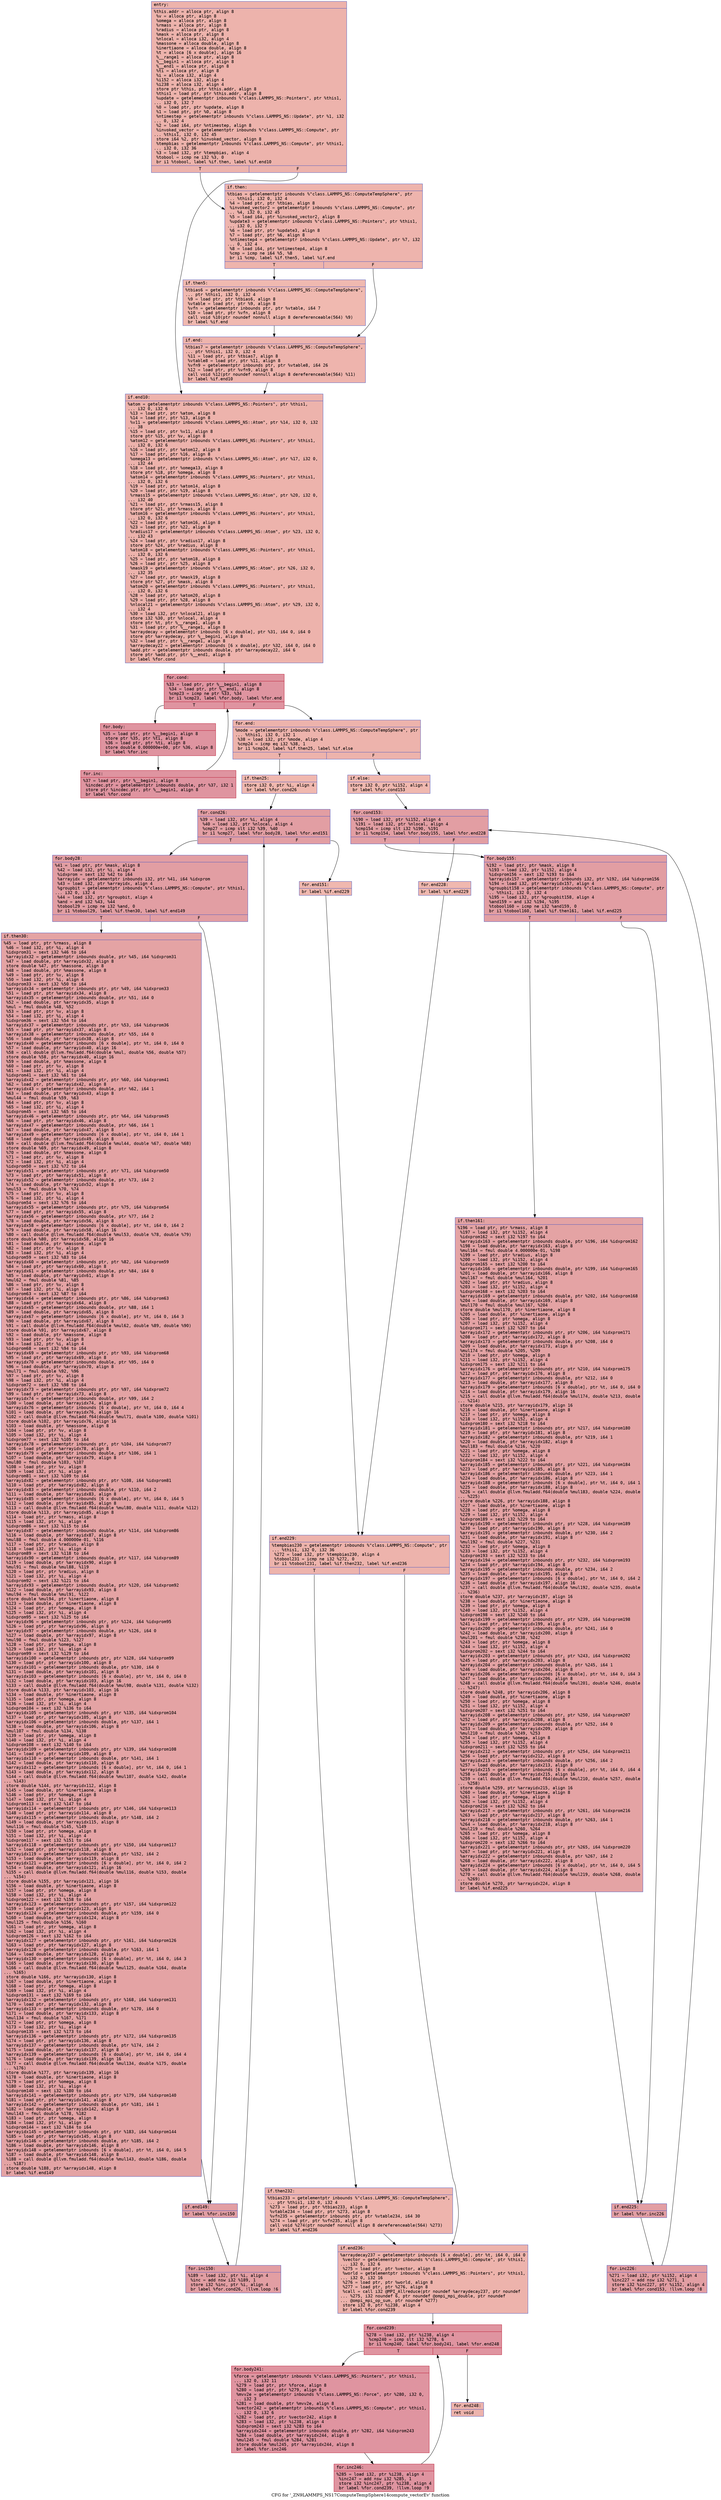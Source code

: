 digraph "CFG for '_ZN9LAMMPS_NS17ComputeTempSphere14compute_vectorEv' function" {
	label="CFG for '_ZN9LAMMPS_NS17ComputeTempSphere14compute_vectorEv' function";

	Node0x55f2e4040130 [shape=record,color="#3d50c3ff", style=filled, fillcolor="#d6524470" fontname="Courier",label="{entry:\l|  %this.addr = alloca ptr, align 8\l  %v = alloca ptr, align 8\l  %omega = alloca ptr, align 8\l  %rmass = alloca ptr, align 8\l  %radius = alloca ptr, align 8\l  %mask = alloca ptr, align 8\l  %nlocal = alloca i32, align 4\l  %massone = alloca double, align 8\l  %inertiaone = alloca double, align 8\l  %t = alloca [6 x double], align 16\l  %__range1 = alloca ptr, align 8\l  %__begin1 = alloca ptr, align 8\l  %__end1 = alloca ptr, align 8\l  %ti = alloca ptr, align 8\l  %i = alloca i32, align 4\l  %i152 = alloca i32, align 4\l  %i238 = alloca i32, align 4\l  store ptr %this, ptr %this.addr, align 8\l  %this1 = load ptr, ptr %this.addr, align 8\l  %update = getelementptr inbounds %\"class.LAMMPS_NS::Pointers\", ptr %this1,\l... i32 0, i32 7\l  %0 = load ptr, ptr %update, align 8\l  %1 = load ptr, ptr %0, align 8\l  %ntimestep = getelementptr inbounds %\"class.LAMMPS_NS::Update\", ptr %1, i32\l... 0, i32 4\l  %2 = load i64, ptr %ntimestep, align 8\l  %invoked_vector = getelementptr inbounds %\"class.LAMMPS_NS::Compute\", ptr\l... %this1, i32 0, i32 45\l  store i64 %2, ptr %invoked_vector, align 8\l  %tempbias = getelementptr inbounds %\"class.LAMMPS_NS::Compute\", ptr %this1,\l... i32 0, i32 36\l  %3 = load i32, ptr %tempbias, align 4\l  %tobool = icmp ne i32 %3, 0\l  br i1 %tobool, label %if.then, label %if.end10\l|{<s0>T|<s1>F}}"];
	Node0x55f2e4040130:s0 -> Node0x55f2e40407f0[tooltip="entry -> if.then\nProbability 62.50%" ];
	Node0x55f2e4040130:s1 -> Node0x55f2e4040860[tooltip="entry -> if.end10\nProbability 37.50%" ];
	Node0x55f2e40407f0 [shape=record,color="#3d50c3ff", style=filled, fillcolor="#d8564670" fontname="Courier",label="{if.then:\l|  %tbias = getelementptr inbounds %\"class.LAMMPS_NS::ComputeTempSphere\", ptr\l... %this1, i32 0, i32 4\l  %4 = load ptr, ptr %tbias, align 8\l  %invoked_vector2 = getelementptr inbounds %\"class.LAMMPS_NS::Compute\", ptr\l... %4, i32 0, i32 45\l  %5 = load i64, ptr %invoked_vector2, align 8\l  %update3 = getelementptr inbounds %\"class.LAMMPS_NS::Pointers\", ptr %this1,\l... i32 0, i32 7\l  %6 = load ptr, ptr %update3, align 8\l  %7 = load ptr, ptr %6, align 8\l  %ntimestep4 = getelementptr inbounds %\"class.LAMMPS_NS::Update\", ptr %7, i32\l... 0, i32 4\l  %8 = load i64, ptr %ntimestep4, align 8\l  %cmp = icmp ne i64 %5, %8\l  br i1 %cmp, label %if.then5, label %if.end\l|{<s0>T|<s1>F}}"];
	Node0x55f2e40407f0:s0 -> Node0x55f2e404f700[tooltip="if.then -> if.then5\nProbability 50.00%" ];
	Node0x55f2e40407f0:s1 -> Node0x55f2e404f780[tooltip="if.then -> if.end\nProbability 50.00%" ];
	Node0x55f2e404f700 [shape=record,color="#3d50c3ff", style=filled, fillcolor="#de614d70" fontname="Courier",label="{if.then5:\l|  %tbias6 = getelementptr inbounds %\"class.LAMMPS_NS::ComputeTempSphere\",\l... ptr %this1, i32 0, i32 4\l  %9 = load ptr, ptr %tbias6, align 8\l  %vtable = load ptr, ptr %9, align 8\l  %vfn = getelementptr inbounds ptr, ptr %vtable, i64 7\l  %10 = load ptr, ptr %vfn, align 8\l  call void %10(ptr noundef nonnull align 8 dereferenceable(564) %9)\l  br label %if.end\l}"];
	Node0x55f2e404f700 -> Node0x55f2e404f780[tooltip="if.then5 -> if.end\nProbability 100.00%" ];
	Node0x55f2e404f780 [shape=record,color="#3d50c3ff", style=filled, fillcolor="#d8564670" fontname="Courier",label="{if.end:\l|  %tbias7 = getelementptr inbounds %\"class.LAMMPS_NS::ComputeTempSphere\",\l... ptr %this1, i32 0, i32 4\l  %11 = load ptr, ptr %tbias7, align 8\l  %vtable8 = load ptr, ptr %11, align 8\l  %vfn9 = getelementptr inbounds ptr, ptr %vtable8, i64 26\l  %12 = load ptr, ptr %vfn9, align 8\l  call void %12(ptr noundef nonnull align 8 dereferenceable(564) %11)\l  br label %if.end10\l}"];
	Node0x55f2e404f780 -> Node0x55f2e4040860[tooltip="if.end -> if.end10\nProbability 100.00%" ];
	Node0x55f2e4040860 [shape=record,color="#3d50c3ff", style=filled, fillcolor="#d6524470" fontname="Courier",label="{if.end10:\l|  %atom = getelementptr inbounds %\"class.LAMMPS_NS::Pointers\", ptr %this1,\l... i32 0, i32 6\l  %13 = load ptr, ptr %atom, align 8\l  %14 = load ptr, ptr %13, align 8\l  %v11 = getelementptr inbounds %\"class.LAMMPS_NS::Atom\", ptr %14, i32 0, i32\l... 38\l  %15 = load ptr, ptr %v11, align 8\l  store ptr %15, ptr %v, align 8\l  %atom12 = getelementptr inbounds %\"class.LAMMPS_NS::Pointers\", ptr %this1,\l... i32 0, i32 6\l  %16 = load ptr, ptr %atom12, align 8\l  %17 = load ptr, ptr %16, align 8\l  %omega13 = getelementptr inbounds %\"class.LAMMPS_NS::Atom\", ptr %17, i32 0,\l... i32 44\l  %18 = load ptr, ptr %omega13, align 8\l  store ptr %18, ptr %omega, align 8\l  %atom14 = getelementptr inbounds %\"class.LAMMPS_NS::Pointers\", ptr %this1,\l... i32 0, i32 6\l  %19 = load ptr, ptr %atom14, align 8\l  %20 = load ptr, ptr %19, align 8\l  %rmass15 = getelementptr inbounds %\"class.LAMMPS_NS::Atom\", ptr %20, i32 0,\l... i32 40\l  %21 = load ptr, ptr %rmass15, align 8\l  store ptr %21, ptr %rmass, align 8\l  %atom16 = getelementptr inbounds %\"class.LAMMPS_NS::Pointers\", ptr %this1,\l... i32 0, i32 6\l  %22 = load ptr, ptr %atom16, align 8\l  %23 = load ptr, ptr %22, align 8\l  %radius17 = getelementptr inbounds %\"class.LAMMPS_NS::Atom\", ptr %23, i32 0,\l... i32 43\l  %24 = load ptr, ptr %radius17, align 8\l  store ptr %24, ptr %radius, align 8\l  %atom18 = getelementptr inbounds %\"class.LAMMPS_NS::Pointers\", ptr %this1,\l... i32 0, i32 6\l  %25 = load ptr, ptr %atom18, align 8\l  %26 = load ptr, ptr %25, align 8\l  %mask19 = getelementptr inbounds %\"class.LAMMPS_NS::Atom\", ptr %26, i32 0,\l... i32 35\l  %27 = load ptr, ptr %mask19, align 8\l  store ptr %27, ptr %mask, align 8\l  %atom20 = getelementptr inbounds %\"class.LAMMPS_NS::Pointers\", ptr %this1,\l... i32 0, i32 6\l  %28 = load ptr, ptr %atom20, align 8\l  %29 = load ptr, ptr %28, align 8\l  %nlocal21 = getelementptr inbounds %\"class.LAMMPS_NS::Atom\", ptr %29, i32 0,\l... i32 4\l  %30 = load i32, ptr %nlocal21, align 8\l  store i32 %30, ptr %nlocal, align 4\l  store ptr %t, ptr %__range1, align 8\l  %31 = load ptr, ptr %__range1, align 8\l  %arraydecay = getelementptr inbounds [6 x double], ptr %31, i64 0, i64 0\l  store ptr %arraydecay, ptr %__begin1, align 8\l  %32 = load ptr, ptr %__range1, align 8\l  %arraydecay22 = getelementptr inbounds [6 x double], ptr %32, i64 0, i64 0\l  %add.ptr = getelementptr inbounds double, ptr %arraydecay22, i64 6\l  store ptr %add.ptr, ptr %__end1, align 8\l  br label %for.cond\l}"];
	Node0x55f2e4040860 -> Node0x55f2e40521f0[tooltip="if.end10 -> for.cond\nProbability 100.00%" ];
	Node0x55f2e40521f0 [shape=record,color="#b70d28ff", style=filled, fillcolor="#b70d2870" fontname="Courier",label="{for.cond:\l|  %33 = load ptr, ptr %__begin1, align 8\l  %34 = load ptr, ptr %__end1, align 8\l  %cmp23 = icmp ne ptr %33, %34\l  br i1 %cmp23, label %for.body, label %for.end\l|{<s0>T|<s1>F}}"];
	Node0x55f2e40521f0:s0 -> Node0x55f2e4052490[tooltip="for.cond -> for.body\nProbability 96.88%" ];
	Node0x55f2e40521f0:s1 -> Node0x55f2e4052510[tooltip="for.cond -> for.end\nProbability 3.12%" ];
	Node0x55f2e4052490 [shape=record,color="#b70d28ff", style=filled, fillcolor="#b70d2870" fontname="Courier",label="{for.body:\l|  %35 = load ptr, ptr %__begin1, align 8\l  store ptr %35, ptr %ti, align 8\l  %36 = load ptr, ptr %ti, align 8\l  store double 0.000000e+00, ptr %36, align 8\l  br label %for.inc\l}"];
	Node0x55f2e4052490 -> Node0x55f2e4052870[tooltip="for.body -> for.inc\nProbability 100.00%" ];
	Node0x55f2e4052870 [shape=record,color="#b70d28ff", style=filled, fillcolor="#b70d2870" fontname="Courier",label="{for.inc:\l|  %37 = load ptr, ptr %__begin1, align 8\l  %incdec.ptr = getelementptr inbounds double, ptr %37, i32 1\l  store ptr %incdec.ptr, ptr %__begin1, align 8\l  br label %for.cond\l}"];
	Node0x55f2e4052870 -> Node0x55f2e40521f0[tooltip="for.inc -> for.cond\nProbability 100.00%" ];
	Node0x55f2e4052510 [shape=record,color="#3d50c3ff", style=filled, fillcolor="#d6524470" fontname="Courier",label="{for.end:\l|  %mode = getelementptr inbounds %\"class.LAMMPS_NS::ComputeTempSphere\", ptr\l... %this1, i32 0, i32 1\l  %38 = load i32, ptr %mode, align 4\l  %cmp24 = icmp eq i32 %38, 1\l  br i1 %cmp24, label %if.then25, label %if.else\l|{<s0>T|<s1>F}}"];
	Node0x55f2e4052510:s0 -> Node0x55f2e4052dc0[tooltip="for.end -> if.then25\nProbability 50.00%" ];
	Node0x55f2e4052510:s1 -> Node0x55f2e4052e40[tooltip="for.end -> if.else\nProbability 50.00%" ];
	Node0x55f2e4052dc0 [shape=record,color="#3d50c3ff", style=filled, fillcolor="#dc5d4a70" fontname="Courier",label="{if.then25:\l|  store i32 0, ptr %i, align 4\l  br label %for.cond26\l}"];
	Node0x55f2e4052dc0 -> Node0x55f2e4053000[tooltip="if.then25 -> for.cond26\nProbability 100.00%" ];
	Node0x55f2e4053000 [shape=record,color="#3d50c3ff", style=filled, fillcolor="#be242e70" fontname="Courier",label="{for.cond26:\l|  %39 = load i32, ptr %i, align 4\l  %40 = load i32, ptr %nlocal, align 4\l  %cmp27 = icmp slt i32 %39, %40\l  br i1 %cmp27, label %for.body28, label %for.end151\l|{<s0>T|<s1>F}}"];
	Node0x55f2e4053000:s0 -> Node0x55f2e40532a0[tooltip="for.cond26 -> for.body28\nProbability 96.88%" ];
	Node0x55f2e4053000:s1 -> Node0x55f2e4053320[tooltip="for.cond26 -> for.end151\nProbability 3.12%" ];
	Node0x55f2e40532a0 [shape=record,color="#3d50c3ff", style=filled, fillcolor="#be242e70" fontname="Courier",label="{for.body28:\l|  %41 = load ptr, ptr %mask, align 8\l  %42 = load i32, ptr %i, align 4\l  %idxprom = sext i32 %42 to i64\l  %arrayidx = getelementptr inbounds i32, ptr %41, i64 %idxprom\l  %43 = load i32, ptr %arrayidx, align 4\l  %groupbit = getelementptr inbounds %\"class.LAMMPS_NS::Compute\", ptr %this1,\l... i32 0, i32 4\l  %44 = load i32, ptr %groupbit, align 4\l  %and = and i32 %43, %44\l  %tobool29 = icmp ne i32 %and, 0\l  br i1 %tobool29, label %if.then30, label %if.end149\l|{<s0>T|<s1>F}}"];
	Node0x55f2e40532a0:s0 -> Node0x55f2e4053a10[tooltip="for.body28 -> if.then30\nProbability 62.50%" ];
	Node0x55f2e40532a0:s1 -> Node0x55f2e4053a90[tooltip="for.body28 -> if.end149\nProbability 37.50%" ];
	Node0x55f2e4053a10 [shape=record,color="#3d50c3ff", style=filled, fillcolor="#c32e3170" fontname="Courier",label="{if.then30:\l|  %45 = load ptr, ptr %rmass, align 8\l  %46 = load i32, ptr %i, align 4\l  %idxprom31 = sext i32 %46 to i64\l  %arrayidx32 = getelementptr inbounds double, ptr %45, i64 %idxprom31\l  %47 = load double, ptr %arrayidx32, align 8\l  store double %47, ptr %massone, align 8\l  %48 = load double, ptr %massone, align 8\l  %49 = load ptr, ptr %v, align 8\l  %50 = load i32, ptr %i, align 4\l  %idxprom33 = sext i32 %50 to i64\l  %arrayidx34 = getelementptr inbounds ptr, ptr %49, i64 %idxprom33\l  %51 = load ptr, ptr %arrayidx34, align 8\l  %arrayidx35 = getelementptr inbounds double, ptr %51, i64 0\l  %52 = load double, ptr %arrayidx35, align 8\l  %mul = fmul double %48, %52\l  %53 = load ptr, ptr %v, align 8\l  %54 = load i32, ptr %i, align 4\l  %idxprom36 = sext i32 %54 to i64\l  %arrayidx37 = getelementptr inbounds ptr, ptr %53, i64 %idxprom36\l  %55 = load ptr, ptr %arrayidx37, align 8\l  %arrayidx38 = getelementptr inbounds double, ptr %55, i64 0\l  %56 = load double, ptr %arrayidx38, align 8\l  %arrayidx40 = getelementptr inbounds [6 x double], ptr %t, i64 0, i64 0\l  %57 = load double, ptr %arrayidx40, align 16\l  %58 = call double @llvm.fmuladd.f64(double %mul, double %56, double %57)\l  store double %58, ptr %arrayidx40, align 16\l  %59 = load double, ptr %massone, align 8\l  %60 = load ptr, ptr %v, align 8\l  %61 = load i32, ptr %i, align 4\l  %idxprom41 = sext i32 %61 to i64\l  %arrayidx42 = getelementptr inbounds ptr, ptr %60, i64 %idxprom41\l  %62 = load ptr, ptr %arrayidx42, align 8\l  %arrayidx43 = getelementptr inbounds double, ptr %62, i64 1\l  %63 = load double, ptr %arrayidx43, align 8\l  %mul44 = fmul double %59, %63\l  %64 = load ptr, ptr %v, align 8\l  %65 = load i32, ptr %i, align 4\l  %idxprom45 = sext i32 %65 to i64\l  %arrayidx46 = getelementptr inbounds ptr, ptr %64, i64 %idxprom45\l  %66 = load ptr, ptr %arrayidx46, align 8\l  %arrayidx47 = getelementptr inbounds double, ptr %66, i64 1\l  %67 = load double, ptr %arrayidx47, align 8\l  %arrayidx49 = getelementptr inbounds [6 x double], ptr %t, i64 0, i64 1\l  %68 = load double, ptr %arrayidx49, align 8\l  %69 = call double @llvm.fmuladd.f64(double %mul44, double %67, double %68)\l  store double %69, ptr %arrayidx49, align 8\l  %70 = load double, ptr %massone, align 8\l  %71 = load ptr, ptr %v, align 8\l  %72 = load i32, ptr %i, align 4\l  %idxprom50 = sext i32 %72 to i64\l  %arrayidx51 = getelementptr inbounds ptr, ptr %71, i64 %idxprom50\l  %73 = load ptr, ptr %arrayidx51, align 8\l  %arrayidx52 = getelementptr inbounds double, ptr %73, i64 2\l  %74 = load double, ptr %arrayidx52, align 8\l  %mul53 = fmul double %70, %74\l  %75 = load ptr, ptr %v, align 8\l  %76 = load i32, ptr %i, align 4\l  %idxprom54 = sext i32 %76 to i64\l  %arrayidx55 = getelementptr inbounds ptr, ptr %75, i64 %idxprom54\l  %77 = load ptr, ptr %arrayidx55, align 8\l  %arrayidx56 = getelementptr inbounds double, ptr %77, i64 2\l  %78 = load double, ptr %arrayidx56, align 8\l  %arrayidx58 = getelementptr inbounds [6 x double], ptr %t, i64 0, i64 2\l  %79 = load double, ptr %arrayidx58, align 16\l  %80 = call double @llvm.fmuladd.f64(double %mul53, double %78, double %79)\l  store double %80, ptr %arrayidx58, align 16\l  %81 = load double, ptr %massone, align 8\l  %82 = load ptr, ptr %v, align 8\l  %83 = load i32, ptr %i, align 4\l  %idxprom59 = sext i32 %83 to i64\l  %arrayidx60 = getelementptr inbounds ptr, ptr %82, i64 %idxprom59\l  %84 = load ptr, ptr %arrayidx60, align 8\l  %arrayidx61 = getelementptr inbounds double, ptr %84, i64 0\l  %85 = load double, ptr %arrayidx61, align 8\l  %mul62 = fmul double %81, %85\l  %86 = load ptr, ptr %v, align 8\l  %87 = load i32, ptr %i, align 4\l  %idxprom63 = sext i32 %87 to i64\l  %arrayidx64 = getelementptr inbounds ptr, ptr %86, i64 %idxprom63\l  %88 = load ptr, ptr %arrayidx64, align 8\l  %arrayidx65 = getelementptr inbounds double, ptr %88, i64 1\l  %89 = load double, ptr %arrayidx65, align 8\l  %arrayidx67 = getelementptr inbounds [6 x double], ptr %t, i64 0, i64 3\l  %90 = load double, ptr %arrayidx67, align 8\l  %91 = call double @llvm.fmuladd.f64(double %mul62, double %89, double %90)\l  store double %91, ptr %arrayidx67, align 8\l  %92 = load double, ptr %massone, align 8\l  %93 = load ptr, ptr %v, align 8\l  %94 = load i32, ptr %i, align 4\l  %idxprom68 = sext i32 %94 to i64\l  %arrayidx69 = getelementptr inbounds ptr, ptr %93, i64 %idxprom68\l  %95 = load ptr, ptr %arrayidx69, align 8\l  %arrayidx70 = getelementptr inbounds double, ptr %95, i64 0\l  %96 = load double, ptr %arrayidx70, align 8\l  %mul71 = fmul double %92, %96\l  %97 = load ptr, ptr %v, align 8\l  %98 = load i32, ptr %i, align 4\l  %idxprom72 = sext i32 %98 to i64\l  %arrayidx73 = getelementptr inbounds ptr, ptr %97, i64 %idxprom72\l  %99 = load ptr, ptr %arrayidx73, align 8\l  %arrayidx74 = getelementptr inbounds double, ptr %99, i64 2\l  %100 = load double, ptr %arrayidx74, align 8\l  %arrayidx76 = getelementptr inbounds [6 x double], ptr %t, i64 0, i64 4\l  %101 = load double, ptr %arrayidx76, align 16\l  %102 = call double @llvm.fmuladd.f64(double %mul71, double %100, double %101)\l  store double %102, ptr %arrayidx76, align 16\l  %103 = load double, ptr %massone, align 8\l  %104 = load ptr, ptr %v, align 8\l  %105 = load i32, ptr %i, align 4\l  %idxprom77 = sext i32 %105 to i64\l  %arrayidx78 = getelementptr inbounds ptr, ptr %104, i64 %idxprom77\l  %106 = load ptr, ptr %arrayidx78, align 8\l  %arrayidx79 = getelementptr inbounds double, ptr %106, i64 1\l  %107 = load double, ptr %arrayidx79, align 8\l  %mul80 = fmul double %103, %107\l  %108 = load ptr, ptr %v, align 8\l  %109 = load i32, ptr %i, align 4\l  %idxprom81 = sext i32 %109 to i64\l  %arrayidx82 = getelementptr inbounds ptr, ptr %108, i64 %idxprom81\l  %110 = load ptr, ptr %arrayidx82, align 8\l  %arrayidx83 = getelementptr inbounds double, ptr %110, i64 2\l  %111 = load double, ptr %arrayidx83, align 8\l  %arrayidx85 = getelementptr inbounds [6 x double], ptr %t, i64 0, i64 5\l  %112 = load double, ptr %arrayidx85, align 8\l  %113 = call double @llvm.fmuladd.f64(double %mul80, double %111, double %112)\l  store double %113, ptr %arrayidx85, align 8\l  %114 = load ptr, ptr %rmass, align 8\l  %115 = load i32, ptr %i, align 4\l  %idxprom86 = sext i32 %115 to i64\l  %arrayidx87 = getelementptr inbounds double, ptr %114, i64 %idxprom86\l  %116 = load double, ptr %arrayidx87, align 8\l  %mul88 = fmul double 4.000000e-01, %116\l  %117 = load ptr, ptr %radius, align 8\l  %118 = load i32, ptr %i, align 4\l  %idxprom89 = sext i32 %118 to i64\l  %arrayidx90 = getelementptr inbounds double, ptr %117, i64 %idxprom89\l  %119 = load double, ptr %arrayidx90, align 8\l  %mul91 = fmul double %mul88, %119\l  %120 = load ptr, ptr %radius, align 8\l  %121 = load i32, ptr %i, align 4\l  %idxprom92 = sext i32 %121 to i64\l  %arrayidx93 = getelementptr inbounds double, ptr %120, i64 %idxprom92\l  %122 = load double, ptr %arrayidx93, align 8\l  %mul94 = fmul double %mul91, %122\l  store double %mul94, ptr %inertiaone, align 8\l  %123 = load double, ptr %inertiaone, align 8\l  %124 = load ptr, ptr %omega, align 8\l  %125 = load i32, ptr %i, align 4\l  %idxprom95 = sext i32 %125 to i64\l  %arrayidx96 = getelementptr inbounds ptr, ptr %124, i64 %idxprom95\l  %126 = load ptr, ptr %arrayidx96, align 8\l  %arrayidx97 = getelementptr inbounds double, ptr %126, i64 0\l  %127 = load double, ptr %arrayidx97, align 8\l  %mul98 = fmul double %123, %127\l  %128 = load ptr, ptr %omega, align 8\l  %129 = load i32, ptr %i, align 4\l  %idxprom99 = sext i32 %129 to i64\l  %arrayidx100 = getelementptr inbounds ptr, ptr %128, i64 %idxprom99\l  %130 = load ptr, ptr %arrayidx100, align 8\l  %arrayidx101 = getelementptr inbounds double, ptr %130, i64 0\l  %131 = load double, ptr %arrayidx101, align 8\l  %arrayidx103 = getelementptr inbounds [6 x double], ptr %t, i64 0, i64 0\l  %132 = load double, ptr %arrayidx103, align 16\l  %133 = call double @llvm.fmuladd.f64(double %mul98, double %131, double %132)\l  store double %133, ptr %arrayidx103, align 16\l  %134 = load double, ptr %inertiaone, align 8\l  %135 = load ptr, ptr %omega, align 8\l  %136 = load i32, ptr %i, align 4\l  %idxprom104 = sext i32 %136 to i64\l  %arrayidx105 = getelementptr inbounds ptr, ptr %135, i64 %idxprom104\l  %137 = load ptr, ptr %arrayidx105, align 8\l  %arrayidx106 = getelementptr inbounds double, ptr %137, i64 1\l  %138 = load double, ptr %arrayidx106, align 8\l  %mul107 = fmul double %134, %138\l  %139 = load ptr, ptr %omega, align 8\l  %140 = load i32, ptr %i, align 4\l  %idxprom108 = sext i32 %140 to i64\l  %arrayidx109 = getelementptr inbounds ptr, ptr %139, i64 %idxprom108\l  %141 = load ptr, ptr %arrayidx109, align 8\l  %arrayidx110 = getelementptr inbounds double, ptr %141, i64 1\l  %142 = load double, ptr %arrayidx110, align 8\l  %arrayidx112 = getelementptr inbounds [6 x double], ptr %t, i64 0, i64 1\l  %143 = load double, ptr %arrayidx112, align 8\l  %144 = call double @llvm.fmuladd.f64(double %mul107, double %142, double\l... %143)\l  store double %144, ptr %arrayidx112, align 8\l  %145 = load double, ptr %inertiaone, align 8\l  %146 = load ptr, ptr %omega, align 8\l  %147 = load i32, ptr %i, align 4\l  %idxprom113 = sext i32 %147 to i64\l  %arrayidx114 = getelementptr inbounds ptr, ptr %146, i64 %idxprom113\l  %148 = load ptr, ptr %arrayidx114, align 8\l  %arrayidx115 = getelementptr inbounds double, ptr %148, i64 2\l  %149 = load double, ptr %arrayidx115, align 8\l  %mul116 = fmul double %145, %149\l  %150 = load ptr, ptr %omega, align 8\l  %151 = load i32, ptr %i, align 4\l  %idxprom117 = sext i32 %151 to i64\l  %arrayidx118 = getelementptr inbounds ptr, ptr %150, i64 %idxprom117\l  %152 = load ptr, ptr %arrayidx118, align 8\l  %arrayidx119 = getelementptr inbounds double, ptr %152, i64 2\l  %153 = load double, ptr %arrayidx119, align 8\l  %arrayidx121 = getelementptr inbounds [6 x double], ptr %t, i64 0, i64 2\l  %154 = load double, ptr %arrayidx121, align 16\l  %155 = call double @llvm.fmuladd.f64(double %mul116, double %153, double\l... %154)\l  store double %155, ptr %arrayidx121, align 16\l  %156 = load double, ptr %inertiaone, align 8\l  %157 = load ptr, ptr %omega, align 8\l  %158 = load i32, ptr %i, align 4\l  %idxprom122 = sext i32 %158 to i64\l  %arrayidx123 = getelementptr inbounds ptr, ptr %157, i64 %idxprom122\l  %159 = load ptr, ptr %arrayidx123, align 8\l  %arrayidx124 = getelementptr inbounds double, ptr %159, i64 0\l  %160 = load double, ptr %arrayidx124, align 8\l  %mul125 = fmul double %156, %160\l  %161 = load ptr, ptr %omega, align 8\l  %162 = load i32, ptr %i, align 4\l  %idxprom126 = sext i32 %162 to i64\l  %arrayidx127 = getelementptr inbounds ptr, ptr %161, i64 %idxprom126\l  %163 = load ptr, ptr %arrayidx127, align 8\l  %arrayidx128 = getelementptr inbounds double, ptr %163, i64 1\l  %164 = load double, ptr %arrayidx128, align 8\l  %arrayidx130 = getelementptr inbounds [6 x double], ptr %t, i64 0, i64 3\l  %165 = load double, ptr %arrayidx130, align 8\l  %166 = call double @llvm.fmuladd.f64(double %mul125, double %164, double\l... %165)\l  store double %166, ptr %arrayidx130, align 8\l  %167 = load double, ptr %inertiaone, align 8\l  %168 = load ptr, ptr %omega, align 8\l  %169 = load i32, ptr %i, align 4\l  %idxprom131 = sext i32 %169 to i64\l  %arrayidx132 = getelementptr inbounds ptr, ptr %168, i64 %idxprom131\l  %170 = load ptr, ptr %arrayidx132, align 8\l  %arrayidx133 = getelementptr inbounds double, ptr %170, i64 0\l  %171 = load double, ptr %arrayidx133, align 8\l  %mul134 = fmul double %167, %171\l  %172 = load ptr, ptr %omega, align 8\l  %173 = load i32, ptr %i, align 4\l  %idxprom135 = sext i32 %173 to i64\l  %arrayidx136 = getelementptr inbounds ptr, ptr %172, i64 %idxprom135\l  %174 = load ptr, ptr %arrayidx136, align 8\l  %arrayidx137 = getelementptr inbounds double, ptr %174, i64 2\l  %175 = load double, ptr %arrayidx137, align 8\l  %arrayidx139 = getelementptr inbounds [6 x double], ptr %t, i64 0, i64 4\l  %176 = load double, ptr %arrayidx139, align 16\l  %177 = call double @llvm.fmuladd.f64(double %mul134, double %175, double\l... %176)\l  store double %177, ptr %arrayidx139, align 16\l  %178 = load double, ptr %inertiaone, align 8\l  %179 = load ptr, ptr %omega, align 8\l  %180 = load i32, ptr %i, align 4\l  %idxprom140 = sext i32 %180 to i64\l  %arrayidx141 = getelementptr inbounds ptr, ptr %179, i64 %idxprom140\l  %181 = load ptr, ptr %arrayidx141, align 8\l  %arrayidx142 = getelementptr inbounds double, ptr %181, i64 1\l  %182 = load double, ptr %arrayidx142, align 8\l  %mul143 = fmul double %178, %182\l  %183 = load ptr, ptr %omega, align 8\l  %184 = load i32, ptr %i, align 4\l  %idxprom144 = sext i32 %184 to i64\l  %arrayidx145 = getelementptr inbounds ptr, ptr %183, i64 %idxprom144\l  %185 = load ptr, ptr %arrayidx145, align 8\l  %arrayidx146 = getelementptr inbounds double, ptr %185, i64 2\l  %186 = load double, ptr %arrayidx146, align 8\l  %arrayidx148 = getelementptr inbounds [6 x double], ptr %t, i64 0, i64 5\l  %187 = load double, ptr %arrayidx148, align 8\l  %188 = call double @llvm.fmuladd.f64(double %mul143, double %186, double\l... %187)\l  store double %188, ptr %arrayidx148, align 8\l  br label %if.end149\l}"];
	Node0x55f2e4053a10 -> Node0x55f2e4053a90[tooltip="if.then30 -> if.end149\nProbability 100.00%" ];
	Node0x55f2e4053a90 [shape=record,color="#3d50c3ff", style=filled, fillcolor="#be242e70" fontname="Courier",label="{if.end149:\l|  br label %for.inc150\l}"];
	Node0x55f2e4053a90 -> Node0x55f2e405fc90[tooltip="if.end149 -> for.inc150\nProbability 100.00%" ];
	Node0x55f2e405fc90 [shape=record,color="#3d50c3ff", style=filled, fillcolor="#be242e70" fontname="Courier",label="{for.inc150:\l|  %189 = load i32, ptr %i, align 4\l  %inc = add nsw i32 %189, 1\l  store i32 %inc, ptr %i, align 4\l  br label %for.cond26, !llvm.loop !6\l}"];
	Node0x55f2e405fc90 -> Node0x55f2e4053000[tooltip="for.inc150 -> for.cond26\nProbability 100.00%" ];
	Node0x55f2e4053320 [shape=record,color="#3d50c3ff", style=filled, fillcolor="#dc5d4a70" fontname="Courier",label="{for.end151:\l|  br label %if.end229\l}"];
	Node0x55f2e4053320 -> Node0x55f2e4060000[tooltip="for.end151 -> if.end229\nProbability 100.00%" ];
	Node0x55f2e4052e40 [shape=record,color="#3d50c3ff", style=filled, fillcolor="#dc5d4a70" fontname="Courier",label="{if.else:\l|  store i32 0, ptr %i152, align 4\l  br label %for.cond153\l}"];
	Node0x55f2e4052e40 -> Node0x55f2e4060160[tooltip="if.else -> for.cond153\nProbability 100.00%" ];
	Node0x55f2e4060160 [shape=record,color="#3d50c3ff", style=filled, fillcolor="#be242e70" fontname="Courier",label="{for.cond153:\l|  %190 = load i32, ptr %i152, align 4\l  %191 = load i32, ptr %nlocal, align 4\l  %cmp154 = icmp slt i32 %190, %191\l  br i1 %cmp154, label %for.body155, label %for.end228\l|{<s0>T|<s1>F}}"];
	Node0x55f2e4060160:s0 -> Node0x55f2e4058490[tooltip="for.cond153 -> for.body155\nProbability 96.88%" ];
	Node0x55f2e4060160:s1 -> Node0x55f2e4058510[tooltip="for.cond153 -> for.end228\nProbability 3.12%" ];
	Node0x55f2e4058490 [shape=record,color="#3d50c3ff", style=filled, fillcolor="#be242e70" fontname="Courier",label="{for.body155:\l|  %192 = load ptr, ptr %mask, align 8\l  %193 = load i32, ptr %i152, align 4\l  %idxprom156 = sext i32 %193 to i64\l  %arrayidx157 = getelementptr inbounds i32, ptr %192, i64 %idxprom156\l  %194 = load i32, ptr %arrayidx157, align 4\l  %groupbit158 = getelementptr inbounds %\"class.LAMMPS_NS::Compute\", ptr\l... %this1, i32 0, i32 4\l  %195 = load i32, ptr %groupbit158, align 4\l  %and159 = and i32 %194, %195\l  %tobool160 = icmp ne i32 %and159, 0\l  br i1 %tobool160, label %if.then161, label %if.end225\l|{<s0>T|<s1>F}}"];
	Node0x55f2e4058490:s0 -> Node0x55f2e4058c10[tooltip="for.body155 -> if.then161\nProbability 62.50%" ];
	Node0x55f2e4058490:s1 -> Node0x55f2e4058c90[tooltip="for.body155 -> if.end225\nProbability 37.50%" ];
	Node0x55f2e4058c10 [shape=record,color="#3d50c3ff", style=filled, fillcolor="#c32e3170" fontname="Courier",label="{if.then161:\l|  %196 = load ptr, ptr %rmass, align 8\l  %197 = load i32, ptr %i152, align 4\l  %idxprom162 = sext i32 %197 to i64\l  %arrayidx163 = getelementptr inbounds double, ptr %196, i64 %idxprom162\l  %198 = load double, ptr %arrayidx163, align 8\l  %mul164 = fmul double 4.000000e-01, %198\l  %199 = load ptr, ptr %radius, align 8\l  %200 = load i32, ptr %i152, align 4\l  %idxprom165 = sext i32 %200 to i64\l  %arrayidx166 = getelementptr inbounds double, ptr %199, i64 %idxprom165\l  %201 = load double, ptr %arrayidx166, align 8\l  %mul167 = fmul double %mul164, %201\l  %202 = load ptr, ptr %radius, align 8\l  %203 = load i32, ptr %i152, align 4\l  %idxprom168 = sext i32 %203 to i64\l  %arrayidx169 = getelementptr inbounds double, ptr %202, i64 %idxprom168\l  %204 = load double, ptr %arrayidx169, align 8\l  %mul170 = fmul double %mul167, %204\l  store double %mul170, ptr %inertiaone, align 8\l  %205 = load double, ptr %inertiaone, align 8\l  %206 = load ptr, ptr %omega, align 8\l  %207 = load i32, ptr %i152, align 4\l  %idxprom171 = sext i32 %207 to i64\l  %arrayidx172 = getelementptr inbounds ptr, ptr %206, i64 %idxprom171\l  %208 = load ptr, ptr %arrayidx172, align 8\l  %arrayidx173 = getelementptr inbounds double, ptr %208, i64 0\l  %209 = load double, ptr %arrayidx173, align 8\l  %mul174 = fmul double %205, %209\l  %210 = load ptr, ptr %omega, align 8\l  %211 = load i32, ptr %i152, align 4\l  %idxprom175 = sext i32 %211 to i64\l  %arrayidx176 = getelementptr inbounds ptr, ptr %210, i64 %idxprom175\l  %212 = load ptr, ptr %arrayidx176, align 8\l  %arrayidx177 = getelementptr inbounds double, ptr %212, i64 0\l  %213 = load double, ptr %arrayidx177, align 8\l  %arrayidx179 = getelementptr inbounds [6 x double], ptr %t, i64 0, i64 0\l  %214 = load double, ptr %arrayidx179, align 16\l  %215 = call double @llvm.fmuladd.f64(double %mul174, double %213, double\l... %214)\l  store double %215, ptr %arrayidx179, align 16\l  %216 = load double, ptr %inertiaone, align 8\l  %217 = load ptr, ptr %omega, align 8\l  %218 = load i32, ptr %i152, align 4\l  %idxprom180 = sext i32 %218 to i64\l  %arrayidx181 = getelementptr inbounds ptr, ptr %217, i64 %idxprom180\l  %219 = load ptr, ptr %arrayidx181, align 8\l  %arrayidx182 = getelementptr inbounds double, ptr %219, i64 1\l  %220 = load double, ptr %arrayidx182, align 8\l  %mul183 = fmul double %216, %220\l  %221 = load ptr, ptr %omega, align 8\l  %222 = load i32, ptr %i152, align 4\l  %idxprom184 = sext i32 %222 to i64\l  %arrayidx185 = getelementptr inbounds ptr, ptr %221, i64 %idxprom184\l  %223 = load ptr, ptr %arrayidx185, align 8\l  %arrayidx186 = getelementptr inbounds double, ptr %223, i64 1\l  %224 = load double, ptr %arrayidx186, align 8\l  %arrayidx188 = getelementptr inbounds [6 x double], ptr %t, i64 0, i64 1\l  %225 = load double, ptr %arrayidx188, align 8\l  %226 = call double @llvm.fmuladd.f64(double %mul183, double %224, double\l... %225)\l  store double %226, ptr %arrayidx188, align 8\l  %227 = load double, ptr %inertiaone, align 8\l  %228 = load ptr, ptr %omega, align 8\l  %229 = load i32, ptr %i152, align 4\l  %idxprom189 = sext i32 %229 to i64\l  %arrayidx190 = getelementptr inbounds ptr, ptr %228, i64 %idxprom189\l  %230 = load ptr, ptr %arrayidx190, align 8\l  %arrayidx191 = getelementptr inbounds double, ptr %230, i64 2\l  %231 = load double, ptr %arrayidx191, align 8\l  %mul192 = fmul double %227, %231\l  %232 = load ptr, ptr %omega, align 8\l  %233 = load i32, ptr %i152, align 4\l  %idxprom193 = sext i32 %233 to i64\l  %arrayidx194 = getelementptr inbounds ptr, ptr %232, i64 %idxprom193\l  %234 = load ptr, ptr %arrayidx194, align 8\l  %arrayidx195 = getelementptr inbounds double, ptr %234, i64 2\l  %235 = load double, ptr %arrayidx195, align 8\l  %arrayidx197 = getelementptr inbounds [6 x double], ptr %t, i64 0, i64 2\l  %236 = load double, ptr %arrayidx197, align 16\l  %237 = call double @llvm.fmuladd.f64(double %mul192, double %235, double\l... %236)\l  store double %237, ptr %arrayidx197, align 16\l  %238 = load double, ptr %inertiaone, align 8\l  %239 = load ptr, ptr %omega, align 8\l  %240 = load i32, ptr %i152, align 4\l  %idxprom198 = sext i32 %240 to i64\l  %arrayidx199 = getelementptr inbounds ptr, ptr %239, i64 %idxprom198\l  %241 = load ptr, ptr %arrayidx199, align 8\l  %arrayidx200 = getelementptr inbounds double, ptr %241, i64 0\l  %242 = load double, ptr %arrayidx200, align 8\l  %mul201 = fmul double %238, %242\l  %243 = load ptr, ptr %omega, align 8\l  %244 = load i32, ptr %i152, align 4\l  %idxprom202 = sext i32 %244 to i64\l  %arrayidx203 = getelementptr inbounds ptr, ptr %243, i64 %idxprom202\l  %245 = load ptr, ptr %arrayidx203, align 8\l  %arrayidx204 = getelementptr inbounds double, ptr %245, i64 1\l  %246 = load double, ptr %arrayidx204, align 8\l  %arrayidx206 = getelementptr inbounds [6 x double], ptr %t, i64 0, i64 3\l  %247 = load double, ptr %arrayidx206, align 8\l  %248 = call double @llvm.fmuladd.f64(double %mul201, double %246, double\l... %247)\l  store double %248, ptr %arrayidx206, align 8\l  %249 = load double, ptr %inertiaone, align 8\l  %250 = load ptr, ptr %omega, align 8\l  %251 = load i32, ptr %i152, align 4\l  %idxprom207 = sext i32 %251 to i64\l  %arrayidx208 = getelementptr inbounds ptr, ptr %250, i64 %idxprom207\l  %252 = load ptr, ptr %arrayidx208, align 8\l  %arrayidx209 = getelementptr inbounds double, ptr %252, i64 0\l  %253 = load double, ptr %arrayidx209, align 8\l  %mul210 = fmul double %249, %253\l  %254 = load ptr, ptr %omega, align 8\l  %255 = load i32, ptr %i152, align 4\l  %idxprom211 = sext i32 %255 to i64\l  %arrayidx212 = getelementptr inbounds ptr, ptr %254, i64 %idxprom211\l  %256 = load ptr, ptr %arrayidx212, align 8\l  %arrayidx213 = getelementptr inbounds double, ptr %256, i64 2\l  %257 = load double, ptr %arrayidx213, align 8\l  %arrayidx215 = getelementptr inbounds [6 x double], ptr %t, i64 0, i64 4\l  %258 = load double, ptr %arrayidx215, align 16\l  %259 = call double @llvm.fmuladd.f64(double %mul210, double %257, double\l... %258)\l  store double %259, ptr %arrayidx215, align 16\l  %260 = load double, ptr %inertiaone, align 8\l  %261 = load ptr, ptr %omega, align 8\l  %262 = load i32, ptr %i152, align 4\l  %idxprom216 = sext i32 %262 to i64\l  %arrayidx217 = getelementptr inbounds ptr, ptr %261, i64 %idxprom216\l  %263 = load ptr, ptr %arrayidx217, align 8\l  %arrayidx218 = getelementptr inbounds double, ptr %263, i64 1\l  %264 = load double, ptr %arrayidx218, align 8\l  %mul219 = fmul double %260, %264\l  %265 = load ptr, ptr %omega, align 8\l  %266 = load i32, ptr %i152, align 4\l  %idxprom220 = sext i32 %266 to i64\l  %arrayidx221 = getelementptr inbounds ptr, ptr %265, i64 %idxprom220\l  %267 = load ptr, ptr %arrayidx221, align 8\l  %arrayidx222 = getelementptr inbounds double, ptr %267, i64 2\l  %268 = load double, ptr %arrayidx222, align 8\l  %arrayidx224 = getelementptr inbounds [6 x double], ptr %t, i64 0, i64 5\l  %269 = load double, ptr %arrayidx224, align 8\l  %270 = call double @llvm.fmuladd.f64(double %mul219, double %268, double\l... %269)\l  store double %270, ptr %arrayidx224, align 8\l  br label %if.end225\l}"];
	Node0x55f2e4058c10 -> Node0x55f2e4058c90[tooltip="if.then161 -> if.end225\nProbability 100.00%" ];
	Node0x55f2e4058c90 [shape=record,color="#3d50c3ff", style=filled, fillcolor="#be242e70" fontname="Courier",label="{if.end225:\l|  br label %for.inc226\l}"];
	Node0x55f2e4058c90 -> Node0x55f2e4068360[tooltip="if.end225 -> for.inc226\nProbability 100.00%" ];
	Node0x55f2e4068360 [shape=record,color="#3d50c3ff", style=filled, fillcolor="#be242e70" fontname="Courier",label="{for.inc226:\l|  %271 = load i32, ptr %i152, align 4\l  %inc227 = add nsw i32 %271, 1\l  store i32 %inc227, ptr %i152, align 4\l  br label %for.cond153, !llvm.loop !8\l}"];
	Node0x55f2e4068360 -> Node0x55f2e4060160[tooltip="for.inc226 -> for.cond153\nProbability 100.00%" ];
	Node0x55f2e4058510 [shape=record,color="#3d50c3ff", style=filled, fillcolor="#dc5d4a70" fontname="Courier",label="{for.end228:\l|  br label %if.end229\l}"];
	Node0x55f2e4058510 -> Node0x55f2e4060000[tooltip="for.end228 -> if.end229\nProbability 100.00%" ];
	Node0x55f2e4060000 [shape=record,color="#3d50c3ff", style=filled, fillcolor="#d6524470" fontname="Courier",label="{if.end229:\l|  %tempbias230 = getelementptr inbounds %\"class.LAMMPS_NS::Compute\", ptr\l... %this1, i32 0, i32 36\l  %272 = load i32, ptr %tempbias230, align 4\l  %tobool231 = icmp ne i32 %272, 0\l  br i1 %tobool231, label %if.then232, label %if.end236\l|{<s0>T|<s1>F}}"];
	Node0x55f2e4060000:s0 -> Node0x55f2e4068a00[tooltip="if.end229 -> if.then232\nProbability 62.50%" ];
	Node0x55f2e4060000:s1 -> Node0x55f2e4068a80[tooltip="if.end229 -> if.end236\nProbability 37.50%" ];
	Node0x55f2e4068a00 [shape=record,color="#3d50c3ff", style=filled, fillcolor="#d8564670" fontname="Courier",label="{if.then232:\l|  %tbias233 = getelementptr inbounds %\"class.LAMMPS_NS::ComputeTempSphere\",\l... ptr %this1, i32 0, i32 4\l  %273 = load ptr, ptr %tbias233, align 8\l  %vtable234 = load ptr, ptr %273, align 8\l  %vfn235 = getelementptr inbounds ptr, ptr %vtable234, i64 30\l  %274 = load ptr, ptr %vfn235, align 8\l  call void %274(ptr noundef nonnull align 8 dereferenceable(564) %273)\l  br label %if.end236\l}"];
	Node0x55f2e4068a00 -> Node0x55f2e4068a80[tooltip="if.then232 -> if.end236\nProbability 100.00%" ];
	Node0x55f2e4068a80 [shape=record,color="#3d50c3ff", style=filled, fillcolor="#d6524470" fontname="Courier",label="{if.end236:\l|  %arraydecay237 = getelementptr inbounds [6 x double], ptr %t, i64 0, i64 0\l  %vector = getelementptr inbounds %\"class.LAMMPS_NS::Compute\", ptr %this1,\l... i32 0, i32 6\l  %275 = load ptr, ptr %vector, align 8\l  %world = getelementptr inbounds %\"class.LAMMPS_NS::Pointers\", ptr %this1,\l... i32 0, i32 16\l  %276 = load ptr, ptr %world, align 8\l  %277 = load ptr, ptr %276, align 8\l  %call = call i32 @MPI_Allreduce(ptr noundef %arraydecay237, ptr noundef\l... %275, i32 noundef 6, ptr noundef @ompi_mpi_double, ptr noundef\l... @ompi_mpi_op_sum, ptr noundef %277)\l  store i32 0, ptr %i238, align 4\l  br label %for.cond239\l}"];
	Node0x55f2e4068a80 -> Node0x55f2e4069720[tooltip="if.end236 -> for.cond239\nProbability 100.00%" ];
	Node0x55f2e4069720 [shape=record,color="#b70d28ff", style=filled, fillcolor="#b70d2870" fontname="Courier",label="{for.cond239:\l|  %278 = load i32, ptr %i238, align 4\l  %cmp240 = icmp slt i32 %278, 6\l  br i1 %cmp240, label %for.body241, label %for.end248\l|{<s0>T|<s1>F}}"];
	Node0x55f2e4069720:s0 -> Node0x55f2e40698f0[tooltip="for.cond239 -> for.body241\nProbability 96.88%" ];
	Node0x55f2e4069720:s1 -> Node0x55f2e4069970[tooltip="for.cond239 -> for.end248\nProbability 3.12%" ];
	Node0x55f2e40698f0 [shape=record,color="#b70d28ff", style=filled, fillcolor="#b70d2870" fontname="Courier",label="{for.body241:\l|  %force = getelementptr inbounds %\"class.LAMMPS_NS::Pointers\", ptr %this1,\l... i32 0, i32 11\l  %279 = load ptr, ptr %force, align 8\l  %280 = load ptr, ptr %279, align 8\l  %mvv2e = getelementptr inbounds %\"class.LAMMPS_NS::Force\", ptr %280, i32 0,\l... i32 3\l  %281 = load double, ptr %mvv2e, align 8\l  %vector242 = getelementptr inbounds %\"class.LAMMPS_NS::Compute\", ptr %this1,\l... i32 0, i32 6\l  %282 = load ptr, ptr %vector242, align 8\l  %283 = load i32, ptr %i238, align 4\l  %idxprom243 = sext i32 %283 to i64\l  %arrayidx244 = getelementptr inbounds double, ptr %282, i64 %idxprom243\l  %284 = load double, ptr %arrayidx244, align 8\l  %mul245 = fmul double %284, %281\l  store double %mul245, ptr %arrayidx244, align 8\l  br label %for.inc246\l}"];
	Node0x55f2e40698f0 -> Node0x55f2e406a310[tooltip="for.body241 -> for.inc246\nProbability 100.00%" ];
	Node0x55f2e406a310 [shape=record,color="#b70d28ff", style=filled, fillcolor="#b70d2870" fontname="Courier",label="{for.inc246:\l|  %285 = load i32, ptr %i238, align 4\l  %inc247 = add nsw i32 %285, 1\l  store i32 %inc247, ptr %i238, align 4\l  br label %for.cond239, !llvm.loop !9\l}"];
	Node0x55f2e406a310 -> Node0x55f2e4069720[tooltip="for.inc246 -> for.cond239\nProbability 100.00%" ];
	Node0x55f2e4069970 [shape=record,color="#3d50c3ff", style=filled, fillcolor="#d6524470" fontname="Courier",label="{for.end248:\l|  ret void\l}"];
}
